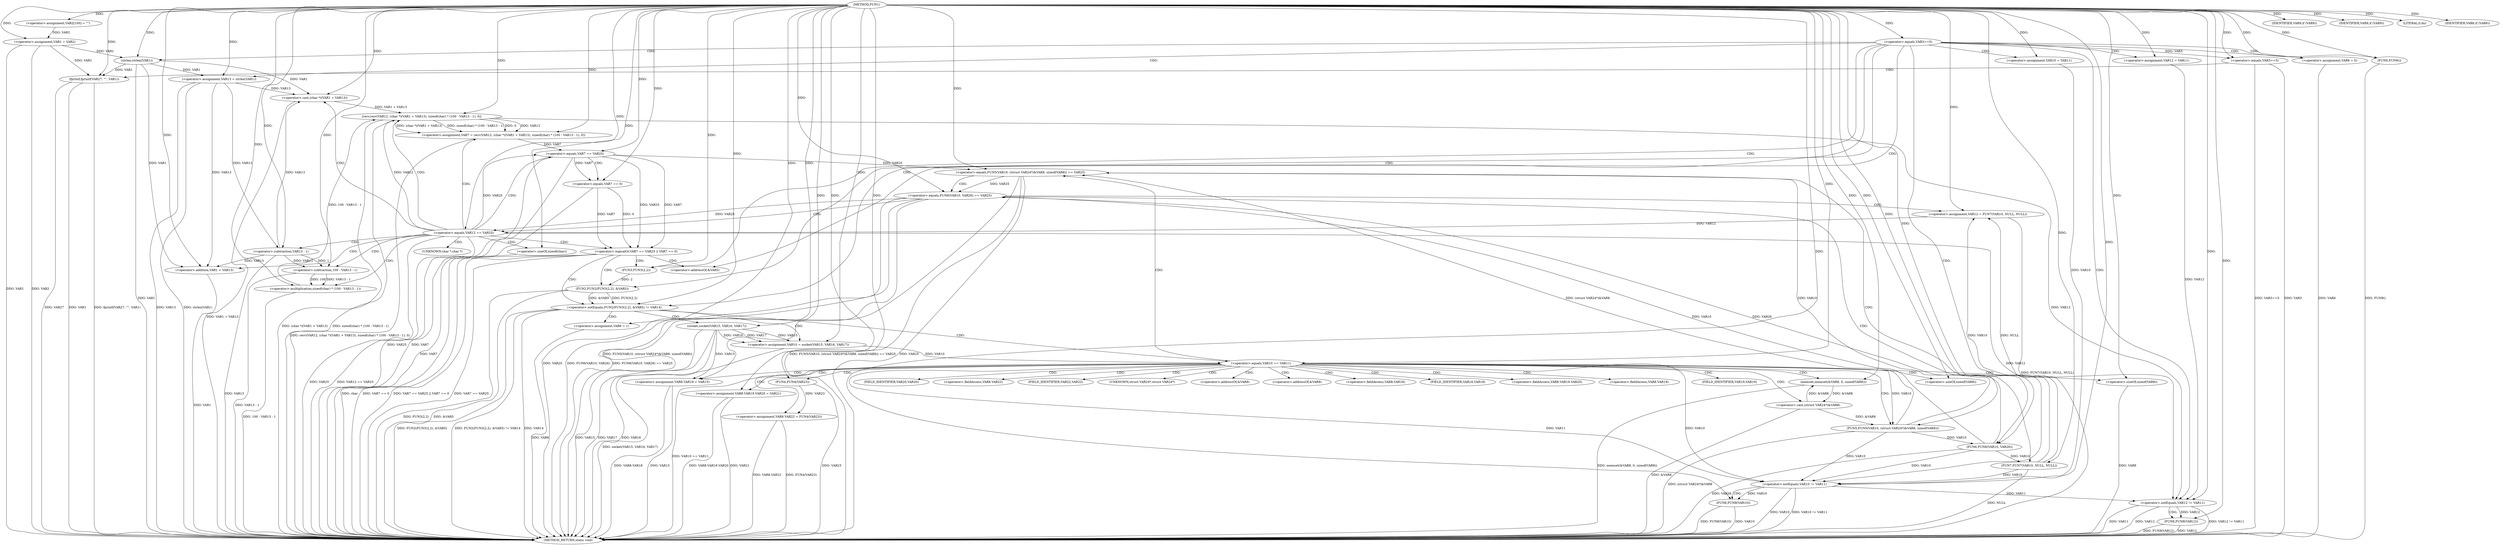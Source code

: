 digraph FUN1 {  
"1000100" [label = "(METHOD,FUN1)" ]
"1000284" [label = "(METHOD_RETURN,static void)" ]
"1000104" [label = "(<operator>.assignment,VAR2[100] = \"\")" ]
"1000107" [label = "(<operator>.assignment,VAR1 = VAR2)" ]
"1000111" [label = "(<operator>.equals,VAR3==5)" ]
"1000118" [label = "(<operator>.assignment,VAR6 = 0)" ]
"1000125" [label = "(<operator>.assignment,VAR10 = VAR11)" ]
"1000129" [label = "(<operator>.assignment,VAR12 = VAR11)" ]
"1000133" [label = "(<operator>.assignment,VAR13 = strlen(VAR1))" ]
"1000135" [label = "(strlen,strlen(VAR1))" ]
"1000140" [label = "(<operator>.notEquals,FUN2(FUN3(2,2), &VAR5) != VAR14)" ]
"1000141" [label = "(FUN2,FUN2(FUN3(2,2), &VAR5))" ]
"1000142" [label = "(FUN3,FUN3(2,2))" ]
"1000150" [label = "(<operator>.assignment,VAR6 = 1)" ]
"1000153" [label = "(<operator>.assignment,VAR10 = socket(VAR15, VAR16, VAR17))" ]
"1000155" [label = "(socket,socket(VAR15, VAR16, VAR17))" ]
"1000160" [label = "(<operator>.equals,VAR10 == VAR11)" ]
"1000165" [label = "(memset,memset(&VAR8, 0, sizeof(VAR8)))" ]
"1000169" [label = "(<operator>.sizeOf,sizeof(VAR8))" ]
"1000171" [label = "(<operator>.assignment,VAR8.VAR18 = VAR15)" ]
"1000176" [label = "(<operator>.assignment,VAR8.VAR19.VAR20 = VAR21)" ]
"1000183" [label = "(<operator>.assignment,VAR8.VAR22 = FUN4(VAR23))" ]
"1000187" [label = "(FUN4,FUN4(VAR23))" ]
"1000190" [label = "(<operator>.equals,FUN5(VAR10, (struct VAR24*)&VAR8, sizeof(VAR8)) == VAR25)" ]
"1000191" [label = "(FUN5,FUN5(VAR10, (struct VAR24*)&VAR8, sizeof(VAR8)))" ]
"1000193" [label = "(<operator>.cast,(struct VAR24*)&VAR8)" ]
"1000197" [label = "(<operator>.sizeOf,sizeof(VAR8))" ]
"1000203" [label = "(<operator>.equals,FUN6(VAR10, VAR26) == VAR25)" ]
"1000204" [label = "(FUN6,FUN6(VAR10, VAR26))" ]
"1000210" [label = "(<operator>.assignment,VAR12 = FUN7(VAR10, NULL, NULL))" ]
"1000212" [label = "(FUN7,FUN7(VAR10, NULL, NULL))" ]
"1000217" [label = "(<operator>.equals,VAR12 == VAR25)" ]
"1000222" [label = "(<operator>.assignment,VAR7 = recv(VAR12, (char *)(VAR1 + VAR13), sizeof(char) * (100 - VAR13 - 1), 0))" ]
"1000224" [label = "(recv,recv(VAR12, (char *)(VAR1 + VAR13), sizeof(char) * (100 - VAR13 - 1), 0))" ]
"1000226" [label = "(<operator>.cast,(char *)(VAR1 + VAR13))" ]
"1000228" [label = "(<operator>.addition,VAR1 + VAR13)" ]
"1000231" [label = "(<operator>.multiplication,sizeof(char) * (100 - VAR13 - 1))" ]
"1000232" [label = "(<operator>.sizeOf,sizeof(char))" ]
"1000234" [label = "(<operator>.subtraction,100 - VAR13 - 1)" ]
"1000236" [label = "(<operator>.subtraction,VAR13 - 1)" ]
"1000241" [label = "(<operator>.logicalOr,VAR7 == VAR25 || VAR7 == 0)" ]
"1000242" [label = "(<operator>.equals,VAR7 == VAR25)" ]
"1000245" [label = "(<operator>.equals,VAR7 == 0)" ]
"1000251" [label = "(IDENTIFIER,VAR9,if (VAR9))" ]
"1000254" [label = "(IDENTIFIER,VAR9,if (VAR9))" ]
"1000256" [label = "(LITERAL,0,do)" ]
"1000258" [label = "(<operator>.notEquals,VAR10 != VAR11)" ]
"1000262" [label = "(FUN8,FUN8(VAR10))" ]
"1000265" [label = "(<operator>.notEquals,VAR12 != VAR11)" ]
"1000269" [label = "(FUN8,FUN8(VAR12))" ]
"1000272" [label = "(IDENTIFIER,VAR6,if (VAR6))" ]
"1000274" [label = "(FUN9,FUN9())" ]
"1000276" [label = "(<operator>.equals,VAR3==5)" ]
"1000280" [label = "(fprintf,fprintf(VAR27, \"\", VAR1))" ]
"1000145" [label = "(<operator>.addressOf,&VAR5)" ]
"1000166" [label = "(<operator>.addressOf,&VAR8)" ]
"1000172" [label = "(<operator>.fieldAccess,VAR8.VAR18)" ]
"1000174" [label = "(FIELD_IDENTIFIER,VAR18,VAR18)" ]
"1000177" [label = "(<operator>.fieldAccess,VAR8.VAR19.VAR20)" ]
"1000178" [label = "(<operator>.fieldAccess,VAR8.VAR19)" ]
"1000180" [label = "(FIELD_IDENTIFIER,VAR19,VAR19)" ]
"1000181" [label = "(FIELD_IDENTIFIER,VAR20,VAR20)" ]
"1000184" [label = "(<operator>.fieldAccess,VAR8.VAR22)" ]
"1000186" [label = "(FIELD_IDENTIFIER,VAR22,VAR22)" ]
"1000194" [label = "(UNKNOWN,struct VAR24*,struct VAR24*)" ]
"1000195" [label = "(<operator>.addressOf,&VAR8)" ]
"1000227" [label = "(UNKNOWN,char *,char *)" ]
  "1000155" -> "1000284"  [ label = "DDG: VAR16"] 
  "1000155" -> "1000284"  [ label = "DDG: VAR15"] 
  "1000176" -> "1000284"  [ label = "DDG: VAR21"] 
  "1000258" -> "1000284"  [ label = "DDG: VAR10"] 
  "1000187" -> "1000284"  [ label = "DDG: VAR23"] 
  "1000171" -> "1000284"  [ label = "DDG: VAR8.VAR18"] 
  "1000183" -> "1000284"  [ label = "DDG: FUN4(VAR23)"] 
  "1000141" -> "1000284"  [ label = "DDG: FUN3(2,2)"] 
  "1000107" -> "1000284"  [ label = "DDG: VAR1"] 
  "1000236" -> "1000284"  [ label = "DDG: VAR13"] 
  "1000234" -> "1000284"  [ label = "DDG: VAR13 - 1"] 
  "1000150" -> "1000284"  [ label = "DDG: VAR6"] 
  "1000232" -> "1000284"  [ label = "DDG: char"] 
  "1000280" -> "1000284"  [ label = "DDG: fprintf(VAR27, \"\", VAR1)"] 
  "1000190" -> "1000284"  [ label = "DDG: FUN5(VAR10, (struct VAR24*)&VAR8, sizeof(VAR8)) == VAR25"] 
  "1000224" -> "1000284"  [ label = "DDG: (char *)(VAR1 + VAR13)"] 
  "1000217" -> "1000284"  [ label = "DDG: VAR25"] 
  "1000217" -> "1000284"  [ label = "DDG: VAR12 == VAR25"] 
  "1000160" -> "1000284"  [ label = "DDG: VAR10 == VAR11"] 
  "1000226" -> "1000284"  [ label = "DDG: VAR1 + VAR13"] 
  "1000212" -> "1000284"  [ label = "DDG: NULL"] 
  "1000204" -> "1000284"  [ label = "DDG: VAR26"] 
  "1000140" -> "1000284"  [ label = "DDG: FUN2(FUN3(2,2), &VAR5)"] 
  "1000269" -> "1000284"  [ label = "DDG: FUN8(VAR12)"] 
  "1000140" -> "1000284"  [ label = "DDG: FUN2(FUN3(2,2), &VAR5) != VAR14"] 
  "1000193" -> "1000284"  [ label = "DDG: &VAR8"] 
  "1000183" -> "1000284"  [ label = "DDG: VAR8.VAR22"] 
  "1000265" -> "1000284"  [ label = "DDG: VAR12 != VAR11"] 
  "1000228" -> "1000284"  [ label = "DDG: VAR1"] 
  "1000153" -> "1000284"  [ label = "DDG: socket(VAR15, VAR16, VAR17)"] 
  "1000155" -> "1000284"  [ label = "DDG: VAR17"] 
  "1000265" -> "1000284"  [ label = "DDG: VAR11"] 
  "1000133" -> "1000284"  [ label = "DDG: VAR13"] 
  "1000190" -> "1000284"  [ label = "DDG: FUN5(VAR10, (struct VAR24*)&VAR8, sizeof(VAR8))"] 
  "1000203" -> "1000284"  [ label = "DDG: FUN6(VAR10, VAR26) == VAR25"] 
  "1000274" -> "1000284"  [ label = "DDG: FUN9()"] 
  "1000262" -> "1000284"  [ label = "DDG: VAR10"] 
  "1000258" -> "1000284"  [ label = "DDG: VAR10 != VAR11"] 
  "1000203" -> "1000284"  [ label = "DDG: VAR25"] 
  "1000265" -> "1000284"  [ label = "DDG: VAR12"] 
  "1000224" -> "1000284"  [ label = "DDG: sizeof(char) * (100 - VAR13 - 1)"] 
  "1000276" -> "1000284"  [ label = "DDG: VAR3==5"] 
  "1000210" -> "1000284"  [ label = "DDG: FUN7(VAR10, NULL, NULL)"] 
  "1000262" -> "1000284"  [ label = "DDG: FUN8(VAR10)"] 
  "1000190" -> "1000284"  [ label = "DDG: VAR25"] 
  "1000133" -> "1000284"  [ label = "DDG: strlen(VAR1)"] 
  "1000191" -> "1000284"  [ label = "DDG: (struct VAR24*)&VAR8"] 
  "1000280" -> "1000284"  [ label = "DDG: VAR27"] 
  "1000231" -> "1000284"  [ label = "DDG: 100 - VAR13 - 1"] 
  "1000135" -> "1000284"  [ label = "DDG: VAR1"] 
  "1000276" -> "1000284"  [ label = "DDG: VAR3"] 
  "1000241" -> "1000284"  [ label = "DDG: VAR7 == VAR25"] 
  "1000141" -> "1000284"  [ label = "DDG: &VAR5"] 
  "1000176" -> "1000284"  [ label = "DDG: VAR8.VAR19.VAR20"] 
  "1000242" -> "1000284"  [ label = "DDG: VAR25"] 
  "1000269" -> "1000284"  [ label = "DDG: VAR12"] 
  "1000241" -> "1000284"  [ label = "DDG: VAR7 == 0"] 
  "1000118" -> "1000284"  [ label = "DDG: VAR6"] 
  "1000245" -> "1000284"  [ label = "DDG: VAR7"] 
  "1000280" -> "1000284"  [ label = "DDG: VAR1"] 
  "1000241" -> "1000284"  [ label = "DDG: VAR7 == VAR25 || VAR7 == 0"] 
  "1000140" -> "1000284"  [ label = "DDG: VAR14"] 
  "1000242" -> "1000284"  [ label = "DDG: VAR7"] 
  "1000171" -> "1000284"  [ label = "DDG: VAR15"] 
  "1000107" -> "1000284"  [ label = "DDG: VAR2"] 
  "1000222" -> "1000284"  [ label = "DDG: recv(VAR12, (char *)(VAR1 + VAR13), sizeof(char) * (100 - VAR13 - 1), 0)"] 
  "1000203" -> "1000284"  [ label = "DDG: FUN6(VAR10, VAR26)"] 
  "1000197" -> "1000284"  [ label = "DDG: VAR8"] 
  "1000165" -> "1000284"  [ label = "DDG: memset(&VAR8, 0, sizeof(VAR8))"] 
  "1000100" -> "1000104"  [ label = "DDG: "] 
  "1000104" -> "1000107"  [ label = "DDG: VAR2"] 
  "1000100" -> "1000107"  [ label = "DDG: "] 
  "1000100" -> "1000111"  [ label = "DDG: "] 
  "1000100" -> "1000118"  [ label = "DDG: "] 
  "1000100" -> "1000125"  [ label = "DDG: "] 
  "1000100" -> "1000129"  [ label = "DDG: "] 
  "1000135" -> "1000133"  [ label = "DDG: VAR1"] 
  "1000100" -> "1000133"  [ label = "DDG: "] 
  "1000107" -> "1000135"  [ label = "DDG: VAR1"] 
  "1000100" -> "1000135"  [ label = "DDG: "] 
  "1000141" -> "1000140"  [ label = "DDG: FUN3(2,2)"] 
  "1000141" -> "1000140"  [ label = "DDG: &VAR5"] 
  "1000142" -> "1000141"  [ label = "DDG: 2"] 
  "1000100" -> "1000142"  [ label = "DDG: "] 
  "1000100" -> "1000140"  [ label = "DDG: "] 
  "1000100" -> "1000150"  [ label = "DDG: "] 
  "1000155" -> "1000153"  [ label = "DDG: VAR15"] 
  "1000155" -> "1000153"  [ label = "DDG: VAR16"] 
  "1000155" -> "1000153"  [ label = "DDG: VAR17"] 
  "1000100" -> "1000153"  [ label = "DDG: "] 
  "1000100" -> "1000155"  [ label = "DDG: "] 
  "1000153" -> "1000160"  [ label = "DDG: VAR10"] 
  "1000100" -> "1000160"  [ label = "DDG: "] 
  "1000193" -> "1000165"  [ label = "DDG: &VAR8"] 
  "1000100" -> "1000165"  [ label = "DDG: "] 
  "1000100" -> "1000169"  [ label = "DDG: "] 
  "1000155" -> "1000171"  [ label = "DDG: VAR15"] 
  "1000100" -> "1000171"  [ label = "DDG: "] 
  "1000100" -> "1000176"  [ label = "DDG: "] 
  "1000187" -> "1000183"  [ label = "DDG: VAR23"] 
  "1000100" -> "1000187"  [ label = "DDG: "] 
  "1000191" -> "1000190"  [ label = "DDG: VAR10"] 
  "1000191" -> "1000190"  [ label = "DDG: (struct VAR24*)&VAR8"] 
  "1000160" -> "1000191"  [ label = "DDG: VAR10"] 
  "1000100" -> "1000191"  [ label = "DDG: "] 
  "1000193" -> "1000191"  [ label = "DDG: &VAR8"] 
  "1000165" -> "1000193"  [ label = "DDG: &VAR8"] 
  "1000100" -> "1000197"  [ label = "DDG: "] 
  "1000242" -> "1000190"  [ label = "DDG: VAR25"] 
  "1000100" -> "1000190"  [ label = "DDG: "] 
  "1000204" -> "1000203"  [ label = "DDG: VAR10"] 
  "1000204" -> "1000203"  [ label = "DDG: VAR26"] 
  "1000191" -> "1000204"  [ label = "DDG: VAR10"] 
  "1000100" -> "1000204"  [ label = "DDG: "] 
  "1000190" -> "1000203"  [ label = "DDG: VAR25"] 
  "1000100" -> "1000203"  [ label = "DDG: "] 
  "1000212" -> "1000210"  [ label = "DDG: VAR10"] 
  "1000212" -> "1000210"  [ label = "DDG: NULL"] 
  "1000100" -> "1000210"  [ label = "DDG: "] 
  "1000204" -> "1000212"  [ label = "DDG: VAR10"] 
  "1000100" -> "1000212"  [ label = "DDG: "] 
  "1000210" -> "1000217"  [ label = "DDG: VAR12"] 
  "1000100" -> "1000217"  [ label = "DDG: "] 
  "1000203" -> "1000217"  [ label = "DDG: VAR25"] 
  "1000224" -> "1000222"  [ label = "DDG: VAR12"] 
  "1000224" -> "1000222"  [ label = "DDG: (char *)(VAR1 + VAR13)"] 
  "1000224" -> "1000222"  [ label = "DDG: sizeof(char) * (100 - VAR13 - 1)"] 
  "1000224" -> "1000222"  [ label = "DDG: 0"] 
  "1000100" -> "1000222"  [ label = "DDG: "] 
  "1000217" -> "1000224"  [ label = "DDG: VAR12"] 
  "1000100" -> "1000224"  [ label = "DDG: "] 
  "1000226" -> "1000224"  [ label = "DDG: VAR1 + VAR13"] 
  "1000135" -> "1000226"  [ label = "DDG: VAR1"] 
  "1000100" -> "1000226"  [ label = "DDG: "] 
  "1000236" -> "1000226"  [ label = "DDG: VAR13"] 
  "1000133" -> "1000226"  [ label = "DDG: VAR13"] 
  "1000135" -> "1000228"  [ label = "DDG: VAR1"] 
  "1000100" -> "1000228"  [ label = "DDG: "] 
  "1000236" -> "1000228"  [ label = "DDG: VAR13"] 
  "1000133" -> "1000228"  [ label = "DDG: VAR13"] 
  "1000231" -> "1000224"  [ label = "DDG: 100 - VAR13 - 1"] 
  "1000100" -> "1000231"  [ label = "DDG: "] 
  "1000100" -> "1000232"  [ label = "DDG: "] 
  "1000234" -> "1000231"  [ label = "DDG: 100"] 
  "1000234" -> "1000231"  [ label = "DDG: VAR13 - 1"] 
  "1000100" -> "1000234"  [ label = "DDG: "] 
  "1000236" -> "1000234"  [ label = "DDG: VAR13"] 
  "1000236" -> "1000234"  [ label = "DDG: 1"] 
  "1000100" -> "1000236"  [ label = "DDG: "] 
  "1000133" -> "1000236"  [ label = "DDG: VAR13"] 
  "1000242" -> "1000241"  [ label = "DDG: VAR7"] 
  "1000242" -> "1000241"  [ label = "DDG: VAR25"] 
  "1000222" -> "1000242"  [ label = "DDG: VAR7"] 
  "1000100" -> "1000242"  [ label = "DDG: "] 
  "1000217" -> "1000242"  [ label = "DDG: VAR25"] 
  "1000245" -> "1000241"  [ label = "DDG: VAR7"] 
  "1000245" -> "1000241"  [ label = "DDG: 0"] 
  "1000242" -> "1000245"  [ label = "DDG: VAR7"] 
  "1000100" -> "1000245"  [ label = "DDG: "] 
  "1000100" -> "1000251"  [ label = "DDG: "] 
  "1000100" -> "1000254"  [ label = "DDG: "] 
  "1000100" -> "1000256"  [ label = "DDG: "] 
  "1000125" -> "1000258"  [ label = "DDG: VAR10"] 
  "1000212" -> "1000258"  [ label = "DDG: VAR10"] 
  "1000204" -> "1000258"  [ label = "DDG: VAR10"] 
  "1000160" -> "1000258"  [ label = "DDG: VAR10"] 
  "1000191" -> "1000258"  [ label = "DDG: VAR10"] 
  "1000100" -> "1000258"  [ label = "DDG: "] 
  "1000160" -> "1000258"  [ label = "DDG: VAR11"] 
  "1000258" -> "1000262"  [ label = "DDG: VAR10"] 
  "1000100" -> "1000262"  [ label = "DDG: "] 
  "1000129" -> "1000265"  [ label = "DDG: VAR12"] 
  "1000224" -> "1000265"  [ label = "DDG: VAR12"] 
  "1000217" -> "1000265"  [ label = "DDG: VAR12"] 
  "1000100" -> "1000265"  [ label = "DDG: "] 
  "1000258" -> "1000265"  [ label = "DDG: VAR11"] 
  "1000265" -> "1000269"  [ label = "DDG: VAR12"] 
  "1000100" -> "1000269"  [ label = "DDG: "] 
  "1000100" -> "1000272"  [ label = "DDG: "] 
  "1000100" -> "1000274"  [ label = "DDG: "] 
  "1000111" -> "1000276"  [ label = "DDG: VAR3"] 
  "1000100" -> "1000276"  [ label = "DDG: "] 
  "1000100" -> "1000280"  [ label = "DDG: "] 
  "1000107" -> "1000280"  [ label = "DDG: VAR1"] 
  "1000135" -> "1000280"  [ label = "DDG: VAR1"] 
  "1000111" -> "1000125"  [ label = "CDG: "] 
  "1000111" -> "1000258"  [ label = "CDG: "] 
  "1000111" -> "1000142"  [ label = "CDG: "] 
  "1000111" -> "1000141"  [ label = "CDG: "] 
  "1000111" -> "1000133"  [ label = "CDG: "] 
  "1000111" -> "1000145"  [ label = "CDG: "] 
  "1000111" -> "1000265"  [ label = "CDG: "] 
  "1000111" -> "1000135"  [ label = "CDG: "] 
  "1000111" -> "1000118"  [ label = "CDG: "] 
  "1000111" -> "1000129"  [ label = "CDG: "] 
  "1000111" -> "1000140"  [ label = "CDG: "] 
  "1000111" -> "1000274"  [ label = "CDG: "] 
  "1000140" -> "1000150"  [ label = "CDG: "] 
  "1000140" -> "1000160"  [ label = "CDG: "] 
  "1000140" -> "1000153"  [ label = "CDG: "] 
  "1000140" -> "1000155"  [ label = "CDG: "] 
  "1000160" -> "1000174"  [ label = "CDG: "] 
  "1000160" -> "1000191"  [ label = "CDG: "] 
  "1000160" -> "1000197"  [ label = "CDG: "] 
  "1000160" -> "1000166"  [ label = "CDG: "] 
  "1000160" -> "1000180"  [ label = "CDG: "] 
  "1000160" -> "1000183"  [ label = "CDG: "] 
  "1000160" -> "1000165"  [ label = "CDG: "] 
  "1000160" -> "1000190"  [ label = "CDG: "] 
  "1000160" -> "1000194"  [ label = "CDG: "] 
  "1000160" -> "1000176"  [ label = "CDG: "] 
  "1000160" -> "1000187"  [ label = "CDG: "] 
  "1000160" -> "1000195"  [ label = "CDG: "] 
  "1000160" -> "1000186"  [ label = "CDG: "] 
  "1000160" -> "1000172"  [ label = "CDG: "] 
  "1000160" -> "1000169"  [ label = "CDG: "] 
  "1000160" -> "1000178"  [ label = "CDG: "] 
  "1000160" -> "1000171"  [ label = "CDG: "] 
  "1000160" -> "1000193"  [ label = "CDG: "] 
  "1000160" -> "1000184"  [ label = "CDG: "] 
  "1000160" -> "1000177"  [ label = "CDG: "] 
  "1000160" -> "1000181"  [ label = "CDG: "] 
  "1000190" -> "1000204"  [ label = "CDG: "] 
  "1000190" -> "1000203"  [ label = "CDG: "] 
  "1000203" -> "1000210"  [ label = "CDG: "] 
  "1000203" -> "1000217"  [ label = "CDG: "] 
  "1000203" -> "1000212"  [ label = "CDG: "] 
  "1000217" -> "1000227"  [ label = "CDG: "] 
  "1000217" -> "1000236"  [ label = "CDG: "] 
  "1000217" -> "1000222"  [ label = "CDG: "] 
  "1000217" -> "1000242"  [ label = "CDG: "] 
  "1000217" -> "1000224"  [ label = "CDG: "] 
  "1000217" -> "1000226"  [ label = "CDG: "] 
  "1000217" -> "1000232"  [ label = "CDG: "] 
  "1000217" -> "1000234"  [ label = "CDG: "] 
  "1000217" -> "1000231"  [ label = "CDG: "] 
  "1000217" -> "1000241"  [ label = "CDG: "] 
  "1000217" -> "1000228"  [ label = "CDG: "] 
  "1000241" -> "1000142"  [ label = "CDG: "] 
  "1000241" -> "1000141"  [ label = "CDG: "] 
  "1000241" -> "1000145"  [ label = "CDG: "] 
  "1000241" -> "1000140"  [ label = "CDG: "] 
  "1000242" -> "1000245"  [ label = "CDG: "] 
  "1000258" -> "1000262"  [ label = "CDG: "] 
  "1000265" -> "1000269"  [ label = "CDG: "] 
  "1000276" -> "1000280"  [ label = "CDG: "] 
}
